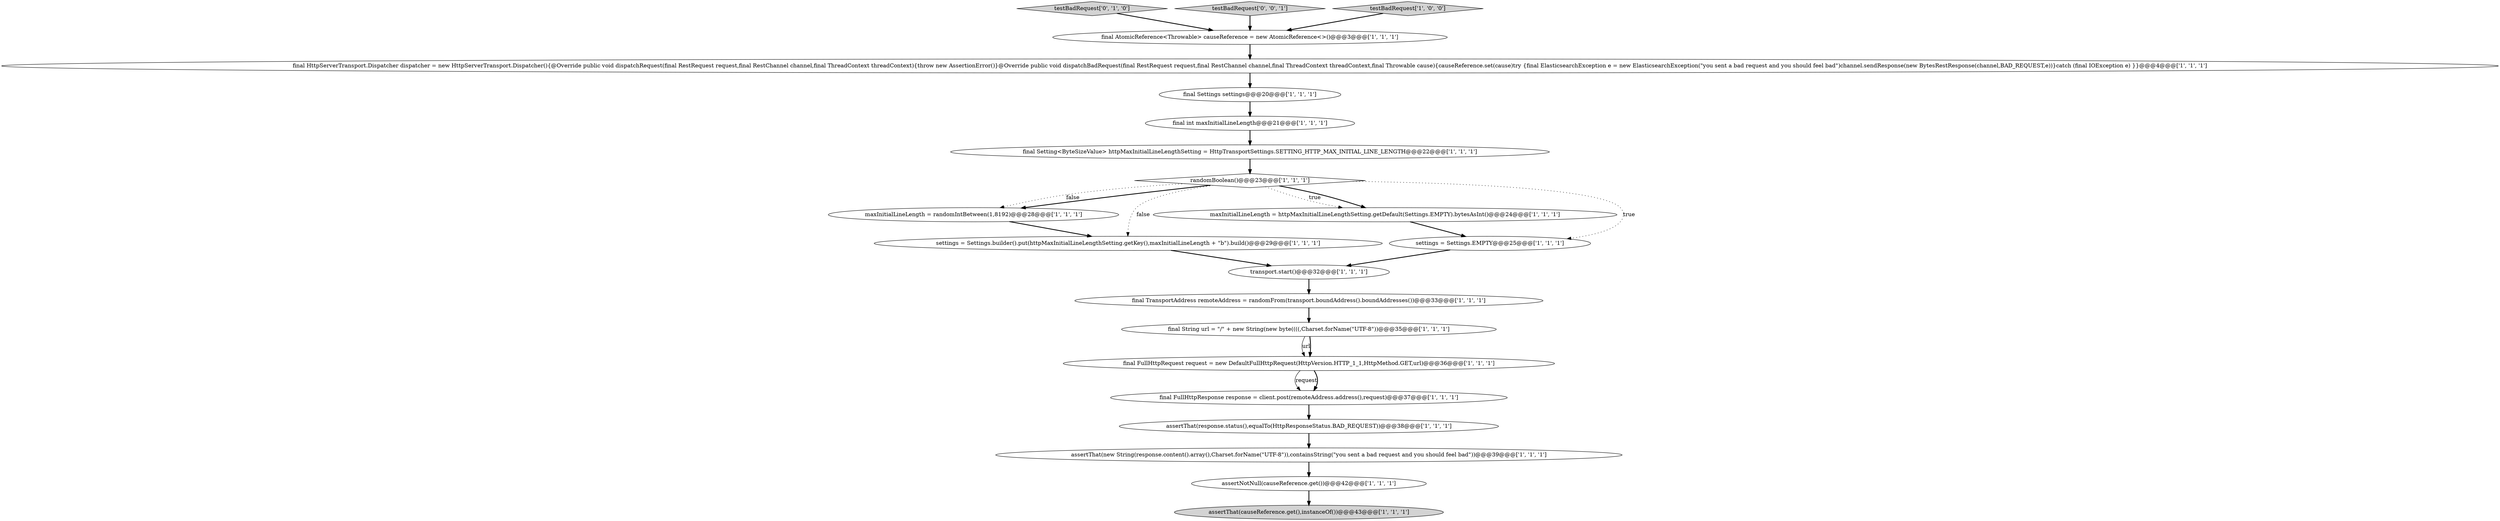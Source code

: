 digraph {
1 [style = filled, label = "assertThat(response.status(),equalTo(HttpResponseStatus.BAD_REQUEST))@@@38@@@['1', '1', '1']", fillcolor = white, shape = ellipse image = "AAA0AAABBB1BBB"];
18 [style = filled, label = "final FullHttpRequest request = new DefaultFullHttpRequest(HttpVersion.HTTP_1_1,HttpMethod.GET,url)@@@36@@@['1', '1', '1']", fillcolor = white, shape = ellipse image = "AAA0AAABBB1BBB"];
10 [style = filled, label = "final TransportAddress remoteAddress = randomFrom(transport.boundAddress().boundAddresses())@@@33@@@['1', '1', '1']", fillcolor = white, shape = ellipse image = "AAA0AAABBB1BBB"];
17 [style = filled, label = "randomBoolean()@@@23@@@['1', '1', '1']", fillcolor = white, shape = diamond image = "AAA0AAABBB1BBB"];
11 [style = filled, label = "final Settings settings@@@20@@@['1', '1', '1']", fillcolor = white, shape = ellipse image = "AAA0AAABBB1BBB"];
7 [style = filled, label = "settings = Settings.builder().put(httpMaxInitialLineLengthSetting.getKey(),maxInitialLineLength + \"b\").build()@@@29@@@['1', '1', '1']", fillcolor = white, shape = ellipse image = "AAA0AAABBB1BBB"];
5 [style = filled, label = "maxInitialLineLength = httpMaxInitialLineLengthSetting.getDefault(Settings.EMPTY).bytesAsInt()@@@24@@@['1', '1', '1']", fillcolor = white, shape = ellipse image = "AAA0AAABBB1BBB"];
0 [style = filled, label = "final HttpServerTransport.Dispatcher dispatcher = new HttpServerTransport.Dispatcher(){@Override public void dispatchRequest(final RestRequest request,final RestChannel channel,final ThreadContext threadContext){throw new AssertionError()}@Override public void dispatchBadRequest(final RestRequest request,final RestChannel channel,final ThreadContext threadContext,final Throwable cause){causeReference.set(cause)try {final ElasticsearchException e = new ElasticsearchException(\"you sent a bad request and you should feel bad\")channel.sendResponse(new BytesRestResponse(channel,BAD_REQUEST,e))}catch (final IOException e) }}@@@4@@@['1', '1', '1']", fillcolor = white, shape = ellipse image = "AAA0AAABBB1BBB"];
8 [style = filled, label = "assertThat(new String(response.content().array(),Charset.forName(\"UTF-8\")),containsString(\"you sent a bad request and you should feel bad\"))@@@39@@@['1', '1', '1']", fillcolor = white, shape = ellipse image = "AAA0AAABBB1BBB"];
6 [style = filled, label = "final AtomicReference<Throwable> causeReference = new AtomicReference<>()@@@3@@@['1', '1', '1']", fillcolor = white, shape = ellipse image = "AAA0AAABBB1BBB"];
20 [style = filled, label = "testBadRequest['0', '1', '0']", fillcolor = lightgray, shape = diamond image = "AAA0AAABBB2BBB"];
21 [style = filled, label = "testBadRequest['0', '0', '1']", fillcolor = lightgray, shape = diamond image = "AAA0AAABBB3BBB"];
14 [style = filled, label = "assertNotNull(causeReference.get())@@@42@@@['1', '1', '1']", fillcolor = white, shape = ellipse image = "AAA0AAABBB1BBB"];
15 [style = filled, label = "testBadRequest['1', '0', '0']", fillcolor = lightgray, shape = diamond image = "AAA0AAABBB1BBB"];
2 [style = filled, label = "final String url = \"/\" + new String(new byte((((,Charset.forName(\"UTF-8\"))@@@35@@@['1', '1', '1']", fillcolor = white, shape = ellipse image = "AAA0AAABBB1BBB"];
4 [style = filled, label = "final int maxInitialLineLength@@@21@@@['1', '1', '1']", fillcolor = white, shape = ellipse image = "AAA0AAABBB1BBB"];
13 [style = filled, label = "transport.start()@@@32@@@['1', '1', '1']", fillcolor = white, shape = ellipse image = "AAA0AAABBB1BBB"];
19 [style = filled, label = "assertThat(causeReference.get(),instanceOf())@@@43@@@['1', '1', '1']", fillcolor = lightgray, shape = ellipse image = "AAA0AAABBB1BBB"];
12 [style = filled, label = "final Setting<ByteSizeValue> httpMaxInitialLineLengthSetting = HttpTransportSettings.SETTING_HTTP_MAX_INITIAL_LINE_LENGTH@@@22@@@['1', '1', '1']", fillcolor = white, shape = ellipse image = "AAA0AAABBB1BBB"];
3 [style = filled, label = "maxInitialLineLength = randomIntBetween(1,8192)@@@28@@@['1', '1', '1']", fillcolor = white, shape = ellipse image = "AAA0AAABBB1BBB"];
9 [style = filled, label = "final FullHttpResponse response = client.post(remoteAddress.address(),request)@@@37@@@['1', '1', '1']", fillcolor = white, shape = ellipse image = "AAA0AAABBB1BBB"];
16 [style = filled, label = "settings = Settings.EMPTY@@@25@@@['1', '1', '1']", fillcolor = white, shape = ellipse image = "AAA0AAABBB1BBB"];
17->7 [style = dotted, label="false"];
8->14 [style = bold, label=""];
11->4 [style = bold, label=""];
10->2 [style = bold, label=""];
20->6 [style = bold, label=""];
17->16 [style = dotted, label="true"];
2->18 [style = solid, label="url"];
18->9 [style = solid, label="request"];
6->0 [style = bold, label=""];
1->8 [style = bold, label=""];
14->19 [style = bold, label=""];
17->3 [style = bold, label=""];
16->13 [style = bold, label=""];
3->7 [style = bold, label=""];
0->11 [style = bold, label=""];
15->6 [style = bold, label=""];
7->13 [style = bold, label=""];
18->9 [style = bold, label=""];
12->17 [style = bold, label=""];
2->18 [style = bold, label=""];
4->12 [style = bold, label=""];
13->10 [style = bold, label=""];
17->5 [style = dotted, label="true"];
21->6 [style = bold, label=""];
9->1 [style = bold, label=""];
5->16 [style = bold, label=""];
17->5 [style = bold, label=""];
17->3 [style = dotted, label="false"];
}
